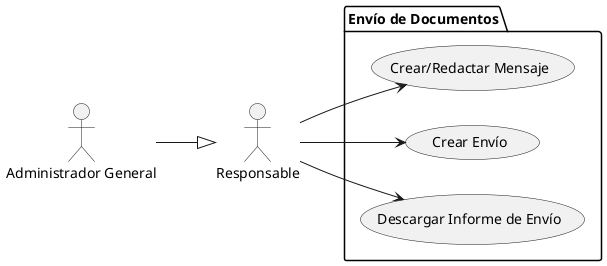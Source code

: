 @startuml EnvioDocumentos
left to right direction
actor "Responsable" as Responsable
actor "Administrador General" as AdminGeneral

package "Envío de Documentos" {
    usecase "Crear/Redactar Mensaje" as ED1
    usecase "Crear Envío" as ED2
    usecase "Descargar Informe de Envío" as ED3
}

AdminGeneral --|> Responsable
Responsable --> ED1
Responsable --> ED2
Responsable --> ED3
@enduml